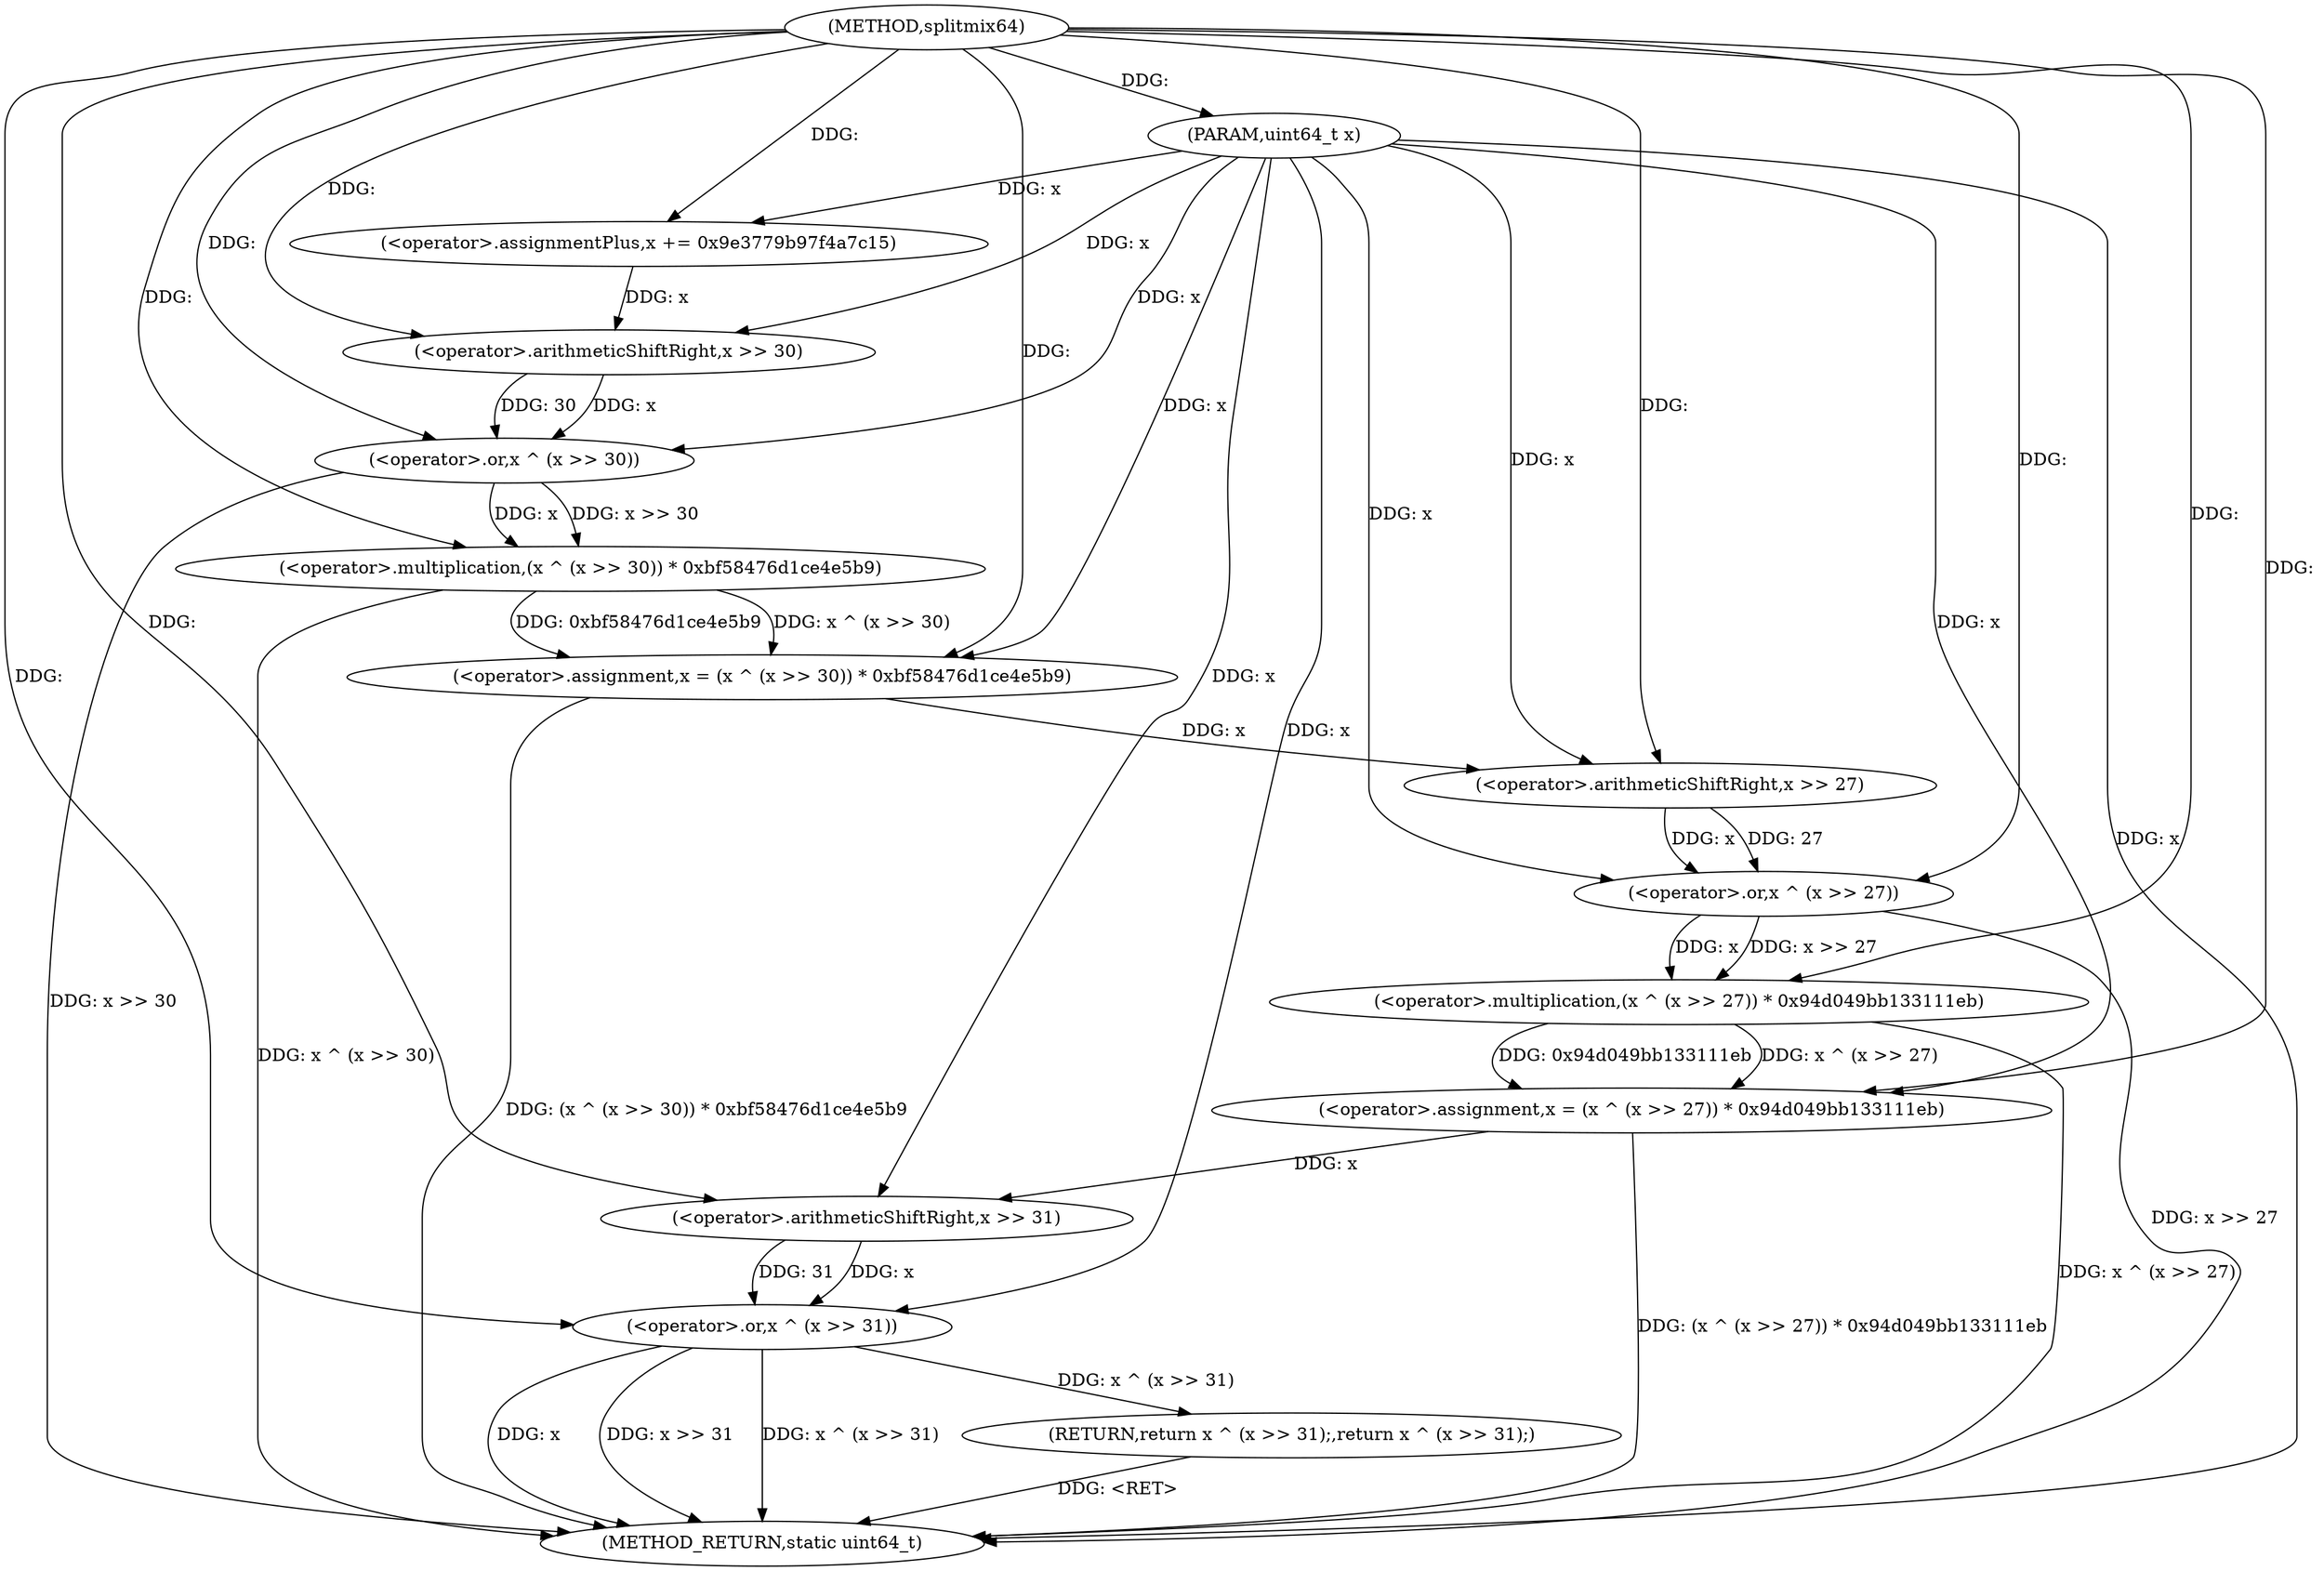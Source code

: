 digraph "splitmix64" {  
"1000144" [label = "(METHOD,splitmix64)" ]
"1000174" [label = "(METHOD_RETURN,static uint64_t)" ]
"1000145" [label = "(PARAM,uint64_t x)" ]
"1000147" [label = "(<operator>.assignmentPlus,x += 0x9e3779b97f4a7c15)" ]
"1000150" [label = "(<operator>.assignment,x = (x ^ (x >> 30)) * 0xbf58476d1ce4e5b9)" ]
"1000159" [label = "(<operator>.assignment,x = (x ^ (x >> 27)) * 0x94d049bb133111eb)" ]
"1000168" [label = "(RETURN,return x ^ (x >> 31);,return x ^ (x >> 31);)" ]
"1000169" [label = "(<operator>.or,x ^ (x >> 31))" ]
"1000152" [label = "(<operator>.multiplication,(x ^ (x >> 30)) * 0xbf58476d1ce4e5b9)" ]
"1000161" [label = "(<operator>.multiplication,(x ^ (x >> 27)) * 0x94d049bb133111eb)" ]
"1000153" [label = "(<operator>.or,x ^ (x >> 30))" ]
"1000162" [label = "(<operator>.or,x ^ (x >> 27))" ]
"1000171" [label = "(<operator>.arithmeticShiftRight,x >> 31)" ]
"1000155" [label = "(<operator>.arithmeticShiftRight,x >> 30)" ]
"1000164" [label = "(<operator>.arithmeticShiftRight,x >> 27)" ]
  "1000168" -> "1000174"  [ label = "DDG: <RET>"] 
  "1000145" -> "1000174"  [ label = "DDG: x"] 
  "1000153" -> "1000174"  [ label = "DDG: x >> 30"] 
  "1000152" -> "1000174"  [ label = "DDG: x ^ (x >> 30)"] 
  "1000150" -> "1000174"  [ label = "DDG: (x ^ (x >> 30)) * 0xbf58476d1ce4e5b9"] 
  "1000162" -> "1000174"  [ label = "DDG: x >> 27"] 
  "1000161" -> "1000174"  [ label = "DDG: x ^ (x >> 27)"] 
  "1000159" -> "1000174"  [ label = "DDG: (x ^ (x >> 27)) * 0x94d049bb133111eb"] 
  "1000169" -> "1000174"  [ label = "DDG: x"] 
  "1000169" -> "1000174"  [ label = "DDG: x >> 31"] 
  "1000169" -> "1000174"  [ label = "DDG: x ^ (x >> 31)"] 
  "1000144" -> "1000145"  [ label = "DDG: "] 
  "1000144" -> "1000147"  [ label = "DDG: "] 
  "1000152" -> "1000150"  [ label = "DDG: x ^ (x >> 30)"] 
  "1000152" -> "1000150"  [ label = "DDG: 0xbf58476d1ce4e5b9"] 
  "1000161" -> "1000159"  [ label = "DDG: x ^ (x >> 27)"] 
  "1000161" -> "1000159"  [ label = "DDG: 0x94d049bb133111eb"] 
  "1000169" -> "1000168"  [ label = "DDG: x ^ (x >> 31)"] 
  "1000145" -> "1000147"  [ label = "DDG: x"] 
  "1000145" -> "1000150"  [ label = "DDG: x"] 
  "1000144" -> "1000150"  [ label = "DDG: "] 
  "1000145" -> "1000159"  [ label = "DDG: x"] 
  "1000144" -> "1000159"  [ label = "DDG: "] 
  "1000153" -> "1000152"  [ label = "DDG: x >> 30"] 
  "1000153" -> "1000152"  [ label = "DDG: x"] 
  "1000144" -> "1000152"  [ label = "DDG: "] 
  "1000162" -> "1000161"  [ label = "DDG: x"] 
  "1000162" -> "1000161"  [ label = "DDG: x >> 27"] 
  "1000144" -> "1000161"  [ label = "DDG: "] 
  "1000171" -> "1000169"  [ label = "DDG: x"] 
  "1000145" -> "1000169"  [ label = "DDG: x"] 
  "1000144" -> "1000169"  [ label = "DDG: "] 
  "1000171" -> "1000169"  [ label = "DDG: 31"] 
  "1000155" -> "1000153"  [ label = "DDG: x"] 
  "1000145" -> "1000153"  [ label = "DDG: x"] 
  "1000144" -> "1000153"  [ label = "DDG: "] 
  "1000155" -> "1000153"  [ label = "DDG: 30"] 
  "1000164" -> "1000162"  [ label = "DDG: x"] 
  "1000145" -> "1000162"  [ label = "DDG: x"] 
  "1000144" -> "1000162"  [ label = "DDG: "] 
  "1000164" -> "1000162"  [ label = "DDG: 27"] 
  "1000159" -> "1000171"  [ label = "DDG: x"] 
  "1000145" -> "1000171"  [ label = "DDG: x"] 
  "1000144" -> "1000171"  [ label = "DDG: "] 
  "1000147" -> "1000155"  [ label = "DDG: x"] 
  "1000145" -> "1000155"  [ label = "DDG: x"] 
  "1000144" -> "1000155"  [ label = "DDG: "] 
  "1000150" -> "1000164"  [ label = "DDG: x"] 
  "1000145" -> "1000164"  [ label = "DDG: x"] 
  "1000144" -> "1000164"  [ label = "DDG: "] 
}
